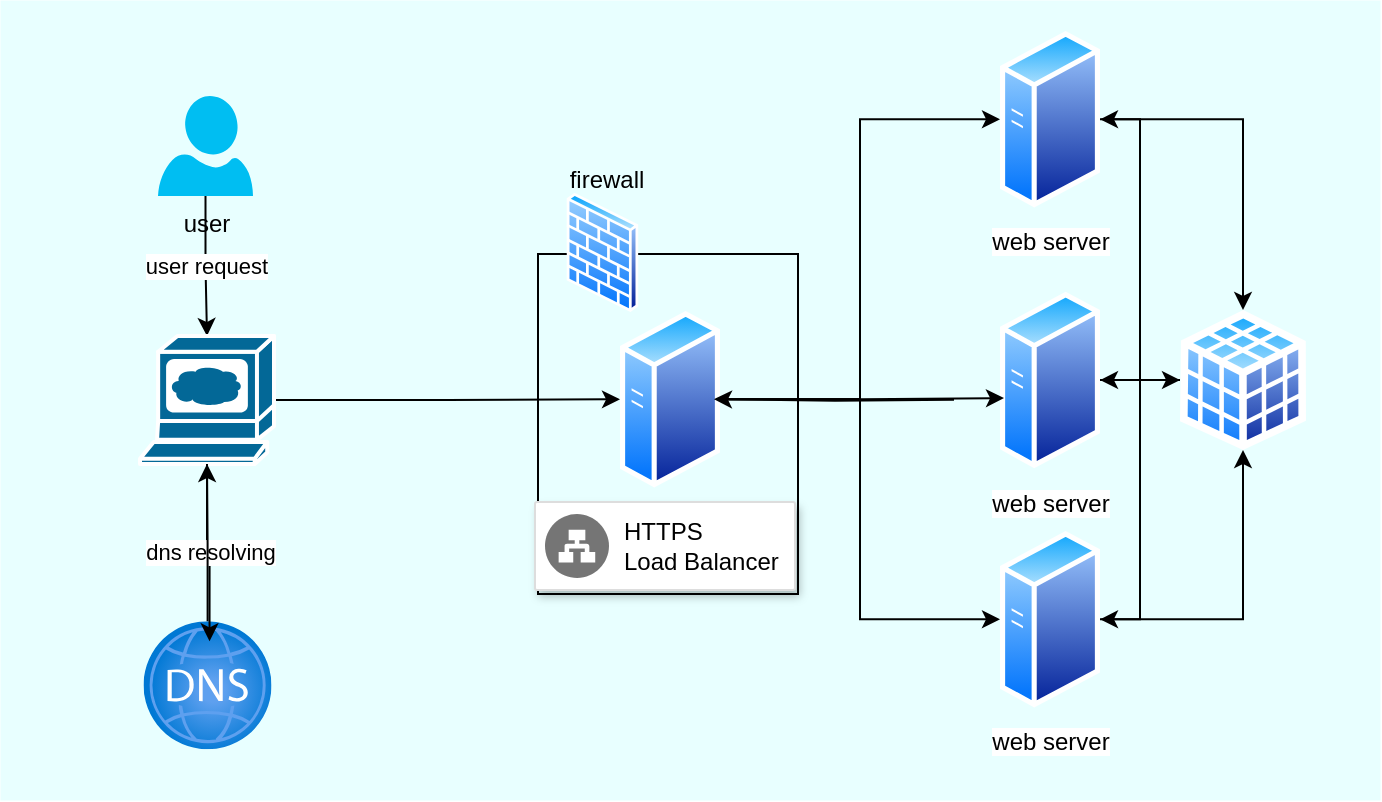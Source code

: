 <mxfile version="26.0.2">
  <diagram name="Page-1" id="xBsZF6A0UbHH5lrmAt7N">
    <mxGraphModel dx="928" dy="535" grid="1" gridSize="10" guides="1" tooltips="1" connect="1" arrows="1" fold="1" page="1" pageScale="1" pageWidth="850" pageHeight="1100" math="0" shadow="0">
      <root>
        <mxCell id="0" />
        <mxCell id="1" parent="0" />
        <mxCell id="baij4qVm1qYM0e70diHR-52" value="" style="rounded=0;whiteSpace=wrap;html=1;fillColor=#E8FFFF;strokeColor=none;strokeWidth=0;" vertex="1" parent="1">
          <mxGeometry x="160" y="45" width="690" height="400" as="geometry" />
        </mxCell>
        <mxCell id="baij4qVm1qYM0e70diHR-9" style="edgeStyle=orthogonalEdgeStyle;rounded=0;orthogonalLoop=1;jettySize=auto;html=1;" edge="1" parent="1" source="baij4qVm1qYM0e70diHR-4" target="baij4qVm1qYM0e70diHR-5">
          <mxGeometry relative="1" as="geometry" />
        </mxCell>
        <mxCell id="baij4qVm1qYM0e70diHR-4" value="web server" style="image;aspect=fixed;perimeter=ellipsePerimeter;html=1;align=center;shadow=0;dashed=0;spacingTop=3;image=img/lib/active_directory/generic_server.svg;" vertex="1" parent="1">
          <mxGeometry x="660" y="60" width="50" height="89.29" as="geometry" />
        </mxCell>
        <mxCell id="baij4qVm1qYM0e70diHR-39" style="edgeStyle=orthogonalEdgeStyle;rounded=0;orthogonalLoop=1;jettySize=auto;html=1;" edge="1" parent="1" source="baij4qVm1qYM0e70diHR-5" target="baij4qVm1qYM0e70diHR-13">
          <mxGeometry relative="1" as="geometry" />
        </mxCell>
        <mxCell id="baij4qVm1qYM0e70diHR-40" style="edgeStyle=orthogonalEdgeStyle;rounded=0;orthogonalLoop=1;jettySize=auto;html=1;entryX=1;entryY=0.5;entryDx=0;entryDy=0;" edge="1" parent="1" source="baij4qVm1qYM0e70diHR-5" target="baij4qVm1qYM0e70diHR-4">
          <mxGeometry relative="1" as="geometry" />
        </mxCell>
        <mxCell id="baij4qVm1qYM0e70diHR-41" style="edgeStyle=orthogonalEdgeStyle;rounded=0;orthogonalLoop=1;jettySize=auto;html=1;entryX=1;entryY=0.5;entryDx=0;entryDy=0;" edge="1" parent="1" source="baij4qVm1qYM0e70diHR-5" target="baij4qVm1qYM0e70diHR-15">
          <mxGeometry relative="1" as="geometry" />
        </mxCell>
        <mxCell id="baij4qVm1qYM0e70diHR-5" value="" style="image;aspect=fixed;perimeter=ellipsePerimeter;html=1;align=center;shadow=0;dashed=0;spacingTop=3;image=img/lib/active_directory/database_cube.svg;" vertex="1" parent="1">
          <mxGeometry x="750" y="200" width="63" height="70" as="geometry" />
        </mxCell>
        <mxCell id="baij4qVm1qYM0e70diHR-14" style="edgeStyle=orthogonalEdgeStyle;rounded=0;orthogonalLoop=1;jettySize=auto;html=1;entryX=0;entryY=0.5;entryDx=0;entryDy=0;" edge="1" parent="1" source="baij4qVm1qYM0e70diHR-13" target="baij4qVm1qYM0e70diHR-5">
          <mxGeometry relative="1" as="geometry" />
        </mxCell>
        <mxCell id="baij4qVm1qYM0e70diHR-13" value="web server" style="image;aspect=fixed;perimeter=ellipsePerimeter;html=1;align=center;shadow=0;dashed=0;spacingTop=3;image=img/lib/active_directory/generic_server.svg;" vertex="1" parent="1">
          <mxGeometry x="660" y="190.36" width="50" height="89.29" as="geometry" />
        </mxCell>
        <mxCell id="baij4qVm1qYM0e70diHR-16" style="edgeStyle=orthogonalEdgeStyle;rounded=0;orthogonalLoop=1;jettySize=auto;html=1;entryX=0.5;entryY=1;entryDx=0;entryDy=0;" edge="1" parent="1" source="baij4qVm1qYM0e70diHR-15" target="baij4qVm1qYM0e70diHR-5">
          <mxGeometry relative="1" as="geometry" />
        </mxCell>
        <mxCell id="baij4qVm1qYM0e70diHR-15" value="web server" style="image;aspect=fixed;perimeter=ellipsePerimeter;html=1;align=center;shadow=0;dashed=0;spacingTop=3;image=img/lib/active_directory/generic_server.svg;" vertex="1" parent="1">
          <mxGeometry x="660" y="310" width="50" height="89.29" as="geometry" />
        </mxCell>
        <mxCell id="baij4qVm1qYM0e70diHR-18" style="edgeStyle=orthogonalEdgeStyle;rounded=0;orthogonalLoop=1;jettySize=auto;html=1;entryX=0;entryY=0.5;entryDx=0;entryDy=0;" edge="1" parent="1" source="baij4qVm1qYM0e70diHR-17" target="baij4qVm1qYM0e70diHR-4">
          <mxGeometry relative="1" as="geometry" />
        </mxCell>
        <mxCell id="baij4qVm1qYM0e70diHR-19" style="edgeStyle=orthogonalEdgeStyle;rounded=0;orthogonalLoop=1;jettySize=auto;html=1;entryX=0;entryY=0.5;entryDx=0;entryDy=0;" edge="1" parent="1" source="baij4qVm1qYM0e70diHR-17" target="baij4qVm1qYM0e70diHR-15">
          <mxGeometry relative="1" as="geometry" />
        </mxCell>
        <mxCell id="baij4qVm1qYM0e70diHR-17" value="load-balancer" style="image;aspect=fixed;perimeter=ellipsePerimeter;html=1;align=center;shadow=0;dashed=0;spacingTop=3;image=img/lib/active_directory/generic_server.svg;" vertex="1" parent="1">
          <mxGeometry x="470" y="200" width="50" height="89.29" as="geometry" />
        </mxCell>
        <mxCell id="baij4qVm1qYM0e70diHR-20" style="edgeStyle=orthogonalEdgeStyle;rounded=0;orthogonalLoop=1;jettySize=auto;html=1;entryX=0.04;entryY=0.601;entryDx=0;entryDy=0;entryPerimeter=0;" edge="1" parent="1" source="baij4qVm1qYM0e70diHR-17" target="baij4qVm1qYM0e70diHR-13">
          <mxGeometry relative="1" as="geometry" />
        </mxCell>
        <mxCell id="baij4qVm1qYM0e70diHR-24" value="user request" style="edgeStyle=orthogonalEdgeStyle;rounded=0;orthogonalLoop=1;jettySize=auto;html=1;" edge="1" parent="1" source="baij4qVm1qYM0e70diHR-21" target="baij4qVm1qYM0e70diHR-23">
          <mxGeometry relative="1" as="geometry" />
        </mxCell>
        <mxCell id="baij4qVm1qYM0e70diHR-21" value="user" style="verticalLabelPosition=bottom;html=1;verticalAlign=top;align=center;strokeColor=none;fillColor=#00BEF2;shape=mxgraph.azure.user;" vertex="1" parent="1">
          <mxGeometry x="239" y="93" width="47.5" height="50" as="geometry" />
        </mxCell>
        <mxCell id="baij4qVm1qYM0e70diHR-28" style="edgeStyle=orthogonalEdgeStyle;rounded=0;orthogonalLoop=1;jettySize=auto;html=1;entryX=0;entryY=0.5;entryDx=0;entryDy=0;" edge="1" parent="1" source="baij4qVm1qYM0e70diHR-23" target="baij4qVm1qYM0e70diHR-17">
          <mxGeometry relative="1" as="geometry" />
        </mxCell>
        <mxCell id="baij4qVm1qYM0e70diHR-23" value="" style="shape=mxgraph.cisco.computers_and_peripherals.web_browser;html=1;pointerEvents=1;dashed=0;fillColor=#036897;strokeColor=#ffffff;strokeWidth=2;verticalLabelPosition=bottom;verticalAlign=top;align=center;outlineConnect=0;" vertex="1" parent="1">
          <mxGeometry x="230" y="213" width="67" height="64" as="geometry" />
        </mxCell>
        <mxCell id="baij4qVm1qYM0e70diHR-25" value="" style="image;aspect=fixed;html=1;points=[];align=center;fontSize=12;image=img/lib/azure2/networking/DNS_Zones.svg;" vertex="1" parent="1">
          <mxGeometry x="231.75" y="355.65" width="64" height="64" as="geometry" />
        </mxCell>
        <mxCell id="baij4qVm1qYM0e70diHR-26" value="dns resolving" style="edgeStyle=orthogonalEdgeStyle;rounded=0;orthogonalLoop=1;jettySize=auto;html=1;entryX=0.516;entryY=0.156;entryDx=0;entryDy=0;entryPerimeter=0;" edge="1" parent="1" source="baij4qVm1qYM0e70diHR-23" target="baij4qVm1qYM0e70diHR-25">
          <mxGeometry relative="1" as="geometry" />
        </mxCell>
        <mxCell id="baij4qVm1qYM0e70diHR-27" style="edgeStyle=orthogonalEdgeStyle;rounded=0;orthogonalLoop=1;jettySize=auto;html=1;entryX=0.5;entryY=1;entryDx=0;entryDy=0;entryPerimeter=0;" edge="1" parent="1" source="baij4qVm1qYM0e70diHR-25" target="baij4qVm1qYM0e70diHR-23">
          <mxGeometry relative="1" as="geometry" />
        </mxCell>
        <mxCell id="baij4qVm1qYM0e70diHR-30" value="" style="rounded=0;whiteSpace=wrap;html=1;fillColor=none;" vertex="1" parent="1">
          <mxGeometry x="429" y="172" width="130" height="170" as="geometry" />
        </mxCell>
        <mxCell id="baij4qVm1qYM0e70diHR-29" value="" style="image;aspect=fixed;perimeter=ellipsePerimeter;html=1;align=center;shadow=0;dashed=0;spacingTop=3;image=img/lib/active_directory/firewall.svg;" vertex="1" parent="1">
          <mxGeometry x="443" y="141.36" width="36.38" height="59.64" as="geometry" />
        </mxCell>
        <mxCell id="baij4qVm1qYM0e70diHR-33" value="firewall" style="text;html=1;align=center;verticalAlign=middle;resizable=0;points=[];autosize=1;strokeColor=none;fillColor=none;" vertex="1" parent="1">
          <mxGeometry x="433" y="120.29" width="60" height="30" as="geometry" />
        </mxCell>
        <mxCell id="baij4qVm1qYM0e70diHR-37" value="" style="strokeColor=#dddddd;shadow=1;strokeWidth=1;rounded=1;absoluteArcSize=1;arcSize=2;" vertex="1" parent="1">
          <mxGeometry x="427.5" y="296.0" width="130" height="44" as="geometry" />
        </mxCell>
        <mxCell id="baij4qVm1qYM0e70diHR-38" value="HTTPS&#xa;Load Balancer" style="sketch=0;dashed=0;connectable=0;html=1;fillColor=#757575;strokeColor=none;shape=mxgraph.gcp2.network_load_balancer;part=1;labelPosition=right;verticalLabelPosition=middle;align=left;verticalAlign=middle;spacingLeft=5;fontSize=12;" vertex="1" parent="baij4qVm1qYM0e70diHR-37">
          <mxGeometry y="0.5" width="32" height="32" relative="1" as="geometry">
            <mxPoint x="5" y="-16" as="offset" />
          </mxGeometry>
        </mxCell>
        <mxCell id="baij4qVm1qYM0e70diHR-50" style="edgeStyle=orthogonalEdgeStyle;rounded=0;orthogonalLoop=1;jettySize=auto;html=1;" edge="1" parent="1">
          <mxGeometry relative="1" as="geometry">
            <mxPoint x="637" y="244.87" as="sourcePoint" />
            <mxPoint x="517" y="244.58" as="targetPoint" />
          </mxGeometry>
        </mxCell>
      </root>
    </mxGraphModel>
  </diagram>
</mxfile>
